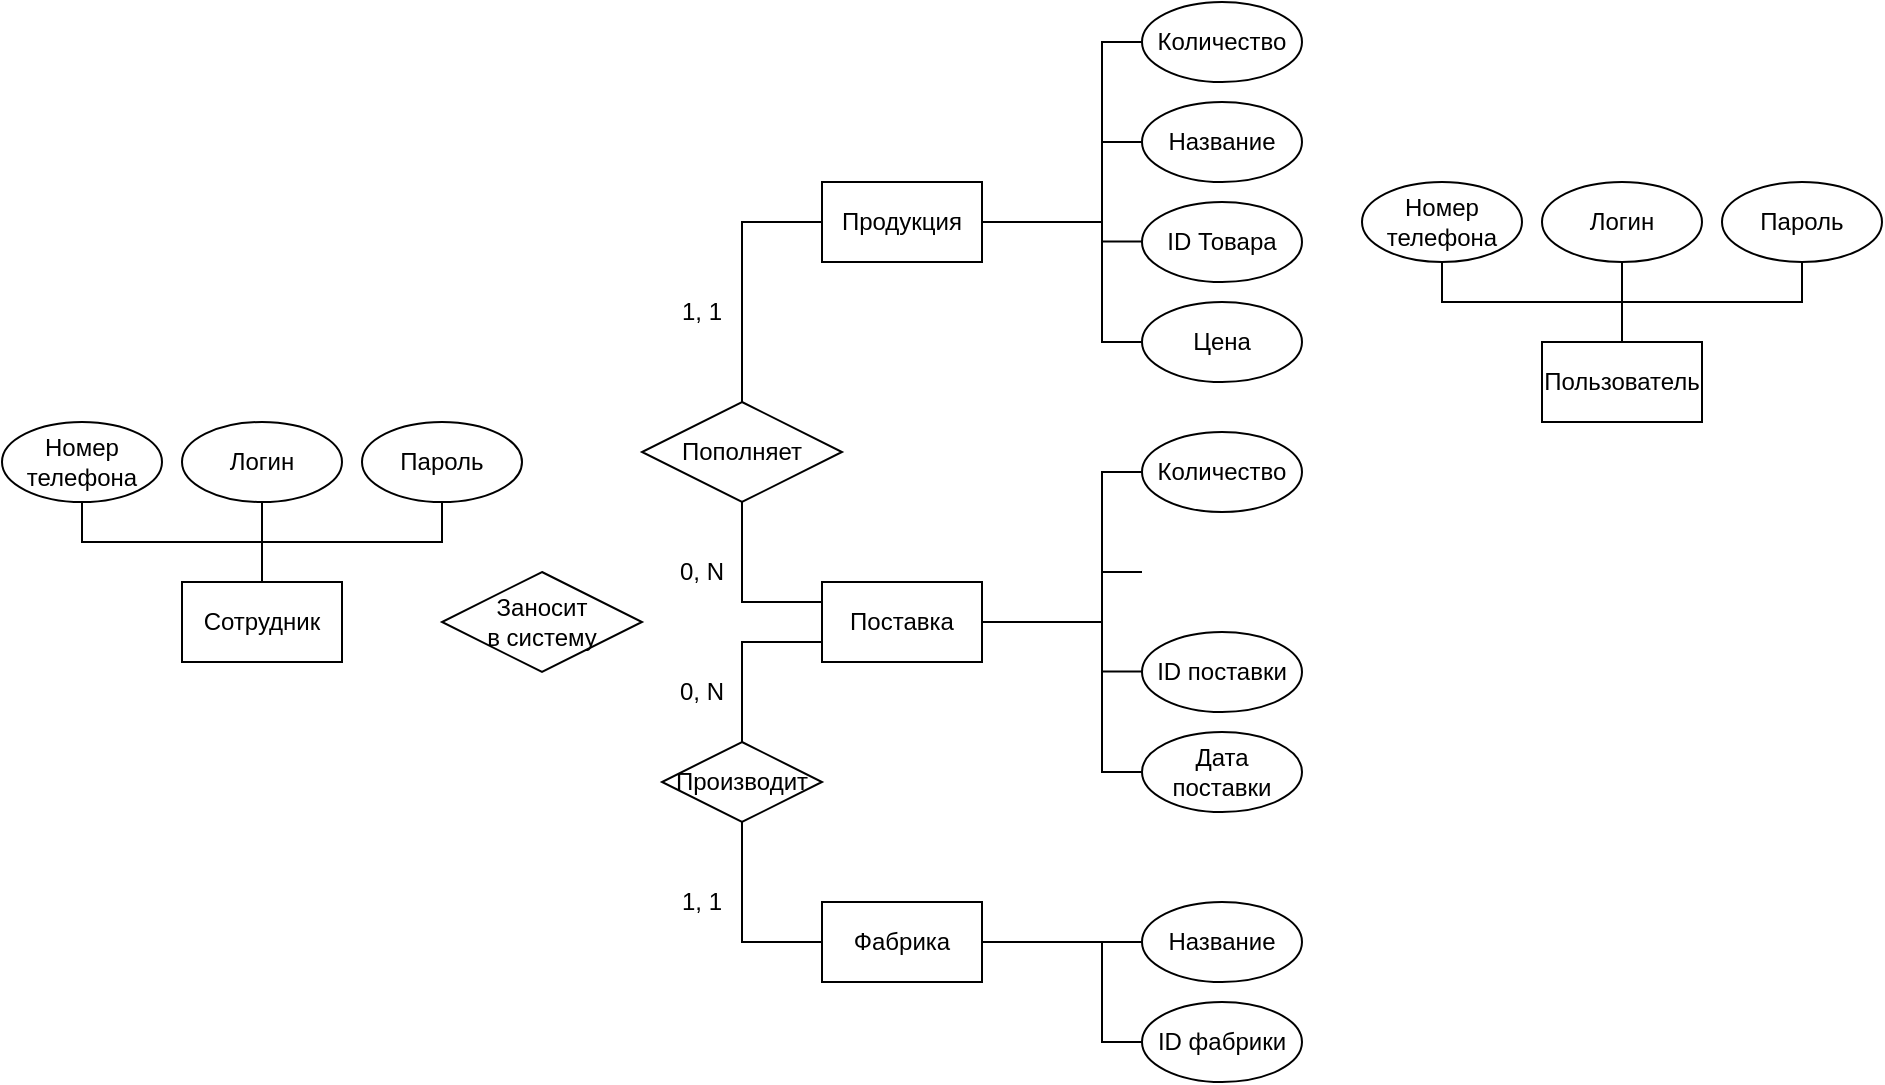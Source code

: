 <mxfile version="22.1.3" type="github">
  <diagram name="Страница — 1" id="OJRPwjM_ZqPg-A0EtJ_c">
    <mxGraphModel dx="2821" dy="1788" grid="1" gridSize="10" guides="1" tooltips="1" connect="1" arrows="1" fold="1" page="1" pageScale="1" pageWidth="827" pageHeight="1169" math="0" shadow="0">
      <root>
        <mxCell id="0" />
        <mxCell id="1" parent="0" />
        <mxCell id="K-1etbnxxpqMj6hJHPy6-2" value="Фабрика" style="rounded=0;whiteSpace=wrap;html=1;" parent="1" vertex="1">
          <mxGeometry x="-620" y="-520" width="80" height="40" as="geometry" />
        </mxCell>
        <mxCell id="K-1etbnxxpqMj6hJHPy6-3" value="Производит" style="rhombus;whiteSpace=wrap;html=1;" parent="1" vertex="1">
          <mxGeometry x="-700" y="-600" width="80" height="40" as="geometry" />
        </mxCell>
        <mxCell id="K-1etbnxxpqMj6hJHPy6-4" value="Поставка" style="rounded=0;whiteSpace=wrap;html=1;" parent="1" vertex="1">
          <mxGeometry x="-620" y="-680" width="80" height="40" as="geometry" />
        </mxCell>
        <mxCell id="K-1etbnxxpqMj6hJHPy6-5" value="Пополняет" style="rhombus;whiteSpace=wrap;html=1;" parent="1" vertex="1">
          <mxGeometry x="-710" y="-770" width="100" height="50" as="geometry" />
        </mxCell>
        <mxCell id="K-1etbnxxpqMj6hJHPy6-7" value="" style="endArrow=none;html=1;rounded=0;exitX=0.5;exitY=1;exitDx=0;exitDy=0;entryX=0;entryY=0.5;entryDx=0;entryDy=0;" parent="1" source="K-1etbnxxpqMj6hJHPy6-3" target="K-1etbnxxpqMj6hJHPy6-2" edge="1">
          <mxGeometry width="50" height="50" relative="1" as="geometry">
            <mxPoint x="-430" y="-590" as="sourcePoint" />
            <mxPoint x="-380" y="-640" as="targetPoint" />
            <Array as="points">
              <mxPoint x="-660" y="-500" />
            </Array>
          </mxGeometry>
        </mxCell>
        <mxCell id="K-1etbnxxpqMj6hJHPy6-8" value="" style="endArrow=none;html=1;rounded=0;exitX=0;exitY=0.75;exitDx=0;exitDy=0;entryX=0.5;entryY=0;entryDx=0;entryDy=0;" parent="1" source="K-1etbnxxpqMj6hJHPy6-4" target="K-1etbnxxpqMj6hJHPy6-3" edge="1">
          <mxGeometry width="50" height="50" relative="1" as="geometry">
            <mxPoint x="-730" y="-685" as="sourcePoint" />
            <mxPoint x="-690" y="-625" as="targetPoint" />
            <Array as="points">
              <mxPoint x="-660" y="-650" />
            </Array>
          </mxGeometry>
        </mxCell>
        <mxCell id="K-1etbnxxpqMj6hJHPy6-9" value="" style="endArrow=none;html=1;rounded=0;exitX=0;exitY=0.25;exitDx=0;exitDy=0;entryX=0.5;entryY=1;entryDx=0;entryDy=0;" parent="1" source="K-1etbnxxpqMj6hJHPy6-4" target="K-1etbnxxpqMj6hJHPy6-5" edge="1">
          <mxGeometry width="50" height="50" relative="1" as="geometry">
            <mxPoint x="-610" y="-640" as="sourcePoint" />
            <mxPoint x="-650" y="-590" as="targetPoint" />
            <Array as="points">
              <mxPoint x="-660" y="-670" />
            </Array>
          </mxGeometry>
        </mxCell>
        <mxCell id="K-1etbnxxpqMj6hJHPy6-10" value="" style="endArrow=none;html=1;rounded=0;entryX=0.5;entryY=0;entryDx=0;entryDy=0;exitX=0;exitY=0.5;exitDx=0;exitDy=0;" parent="1" source="K-1etbnxxpqMj6hJHPy6-21" target="K-1etbnxxpqMj6hJHPy6-5" edge="1">
          <mxGeometry width="50" height="50" relative="1" as="geometry">
            <mxPoint x="-660" y="-920" as="sourcePoint" />
            <mxPoint x="-650" y="-710" as="targetPoint" />
            <Array as="points">
              <mxPoint x="-660" y="-860" />
            </Array>
          </mxGeometry>
        </mxCell>
        <mxCell id="K-1etbnxxpqMj6hJHPy6-14" value="ID поставки" style="ellipse;whiteSpace=wrap;html=1;" parent="1" vertex="1">
          <mxGeometry x="-460" y="-655" width="80" height="40" as="geometry" />
        </mxCell>
        <mxCell id="K-1etbnxxpqMj6hJHPy6-16" value="Дата поставки" style="ellipse;whiteSpace=wrap;html=1;" parent="1" vertex="1">
          <mxGeometry x="-460" y="-605" width="80" height="40" as="geometry" />
        </mxCell>
        <mxCell id="K-1etbnxxpqMj6hJHPy6-18" value="Количество" style="ellipse;whiteSpace=wrap;html=1;" parent="1" vertex="1">
          <mxGeometry x="-460" y="-755" width="80" height="40" as="geometry" />
        </mxCell>
        <mxCell id="K-1etbnxxpqMj6hJHPy6-21" value="Продукция" style="rounded=0;whiteSpace=wrap;html=1;" parent="1" vertex="1">
          <mxGeometry x="-620" y="-880" width="80" height="40" as="geometry" />
        </mxCell>
        <mxCell id="K-1etbnxxpqMj6hJHPy6-23" value="" style="endArrow=none;html=1;rounded=0;exitX=1;exitY=0.5;exitDx=0;exitDy=0;" parent="1" source="K-1etbnxxpqMj6hJHPy6-4" edge="1">
          <mxGeometry width="50" height="50" relative="1" as="geometry">
            <mxPoint x="-390" y="-750" as="sourcePoint" />
            <mxPoint x="-480" y="-660" as="targetPoint" />
          </mxGeometry>
        </mxCell>
        <mxCell id="K-1etbnxxpqMj6hJHPy6-24" value="" style="endArrow=none;html=1;rounded=0;exitX=0;exitY=0.5;exitDx=0;exitDy=0;entryX=0;entryY=0.5;entryDx=0;entryDy=0;" parent="1" source="K-1etbnxxpqMj6hJHPy6-16" target="K-1etbnxxpqMj6hJHPy6-18" edge="1">
          <mxGeometry width="50" height="50" relative="1" as="geometry">
            <mxPoint x="-390" y="-750" as="sourcePoint" />
            <mxPoint x="-340" y="-800" as="targetPoint" />
            <Array as="points">
              <mxPoint x="-480" y="-585" />
              <mxPoint x="-480" y="-735" />
            </Array>
          </mxGeometry>
        </mxCell>
        <mxCell id="K-1etbnxxpqMj6hJHPy6-25" value="" style="endArrow=none;html=1;rounded=0;exitX=0;exitY=0.5;exitDx=0;exitDy=0;" parent="1" edge="1">
          <mxGeometry width="50" height="50" relative="1" as="geometry">
            <mxPoint x="-460" y="-685" as="sourcePoint" />
            <mxPoint x="-480" y="-685" as="targetPoint" />
          </mxGeometry>
        </mxCell>
        <mxCell id="K-1etbnxxpqMj6hJHPy6-26" value="" style="endArrow=none;html=1;rounded=0;exitX=0;exitY=0.5;exitDx=0;exitDy=0;" parent="1" edge="1">
          <mxGeometry width="50" height="50" relative="1" as="geometry">
            <mxPoint x="-460" y="-635.2" as="sourcePoint" />
            <mxPoint x="-480" y="-635.2" as="targetPoint" />
          </mxGeometry>
        </mxCell>
        <mxCell id="K-1etbnxxpqMj6hJHPy6-27" value="Название" style="ellipse;whiteSpace=wrap;html=1;" parent="1" vertex="1">
          <mxGeometry x="-460" y="-520" width="80" height="40" as="geometry" />
        </mxCell>
        <mxCell id="K-1etbnxxpqMj6hJHPy6-28" value="" style="endArrow=none;html=1;rounded=0;exitX=1;exitY=0.5;exitDx=0;exitDy=0;entryX=0;entryY=0.5;entryDx=0;entryDy=0;" parent="1" source="K-1etbnxxpqMj6hJHPy6-2" target="K-1etbnxxpqMj6hJHPy6-27" edge="1">
          <mxGeometry width="50" height="50" relative="1" as="geometry">
            <mxPoint x="-430" y="-630" as="sourcePoint" />
            <mxPoint x="-380" y="-680" as="targetPoint" />
          </mxGeometry>
        </mxCell>
        <mxCell id="K-1etbnxxpqMj6hJHPy6-29" value="ID фабрики" style="ellipse;whiteSpace=wrap;html=1;" parent="1" vertex="1">
          <mxGeometry x="-460" y="-470" width="80" height="40" as="geometry" />
        </mxCell>
        <mxCell id="K-1etbnxxpqMj6hJHPy6-30" value="" style="endArrow=none;html=1;rounded=0;exitX=0;exitY=0.5;exitDx=0;exitDy=0;" parent="1" source="K-1etbnxxpqMj6hJHPy6-29" edge="1">
          <mxGeometry width="50" height="50" relative="1" as="geometry">
            <mxPoint x="-410" y="-630" as="sourcePoint" />
            <mxPoint x="-480" y="-500" as="targetPoint" />
            <Array as="points">
              <mxPoint x="-480" y="-450" />
            </Array>
          </mxGeometry>
        </mxCell>
        <mxCell id="K-1etbnxxpqMj6hJHPy6-35" value="Название" style="ellipse;whiteSpace=wrap;html=1;" parent="1" vertex="1">
          <mxGeometry x="-460" y="-920" width="80" height="40" as="geometry" />
        </mxCell>
        <mxCell id="K-1etbnxxpqMj6hJHPy6-36" value="ID Товара" style="ellipse;whiteSpace=wrap;html=1;" parent="1" vertex="1">
          <mxGeometry x="-460" y="-870" width="80" height="40" as="geometry" />
        </mxCell>
        <mxCell id="K-1etbnxxpqMj6hJHPy6-37" value="Цена" style="ellipse;whiteSpace=wrap;html=1;" parent="1" vertex="1">
          <mxGeometry x="-460" y="-820" width="80" height="40" as="geometry" />
        </mxCell>
        <mxCell id="K-1etbnxxpqMj6hJHPy6-38" value="Количество" style="ellipse;whiteSpace=wrap;html=1;" parent="1" vertex="1">
          <mxGeometry x="-460" y="-970" width="80" height="40" as="geometry" />
        </mxCell>
        <mxCell id="K-1etbnxxpqMj6hJHPy6-40" value="" style="endArrow=none;html=1;rounded=0;exitX=0;exitY=0.5;exitDx=0;exitDy=0;entryX=0;entryY=0.5;entryDx=0;entryDy=0;" parent="1" source="K-1etbnxxpqMj6hJHPy6-37" target="K-1etbnxxpqMj6hJHPy6-38" edge="1">
          <mxGeometry width="50" height="50" relative="1" as="geometry">
            <mxPoint x="-390" y="-965" as="sourcePoint" />
            <mxPoint x="-340" y="-1015" as="targetPoint" />
            <Array as="points">
              <mxPoint x="-480" y="-800" />
              <mxPoint x="-480" y="-950" />
            </Array>
          </mxGeometry>
        </mxCell>
        <mxCell id="K-1etbnxxpqMj6hJHPy6-41" value="" style="endArrow=none;html=1;rounded=0;exitX=0;exitY=0.5;exitDx=0;exitDy=0;" parent="1" source="K-1etbnxxpqMj6hJHPy6-35" edge="1">
          <mxGeometry width="50" height="50" relative="1" as="geometry">
            <mxPoint x="-420" y="-865" as="sourcePoint" />
            <mxPoint x="-480" y="-900" as="targetPoint" />
          </mxGeometry>
        </mxCell>
        <mxCell id="K-1etbnxxpqMj6hJHPy6-42" value="" style="endArrow=none;html=1;rounded=0;exitX=0;exitY=0.5;exitDx=0;exitDy=0;" parent="1" edge="1">
          <mxGeometry width="50" height="50" relative="1" as="geometry">
            <mxPoint x="-460" y="-850.2" as="sourcePoint" />
            <mxPoint x="-480" y="-850.2" as="targetPoint" />
          </mxGeometry>
        </mxCell>
        <mxCell id="K-1etbnxxpqMj6hJHPy6-43" value="" style="endArrow=none;html=1;rounded=0;exitX=1;exitY=0.5;exitDx=0;exitDy=0;" parent="1" source="K-1etbnxxpqMj6hJHPy6-21" edge="1">
          <mxGeometry width="50" height="50" relative="1" as="geometry">
            <mxPoint x="-480" y="-760" as="sourcePoint" />
            <mxPoint x="-480" y="-860" as="targetPoint" />
          </mxGeometry>
        </mxCell>
        <mxCell id="K-1etbnxxpqMj6hJHPy6-44" value="1, 1" style="text;html=1;strokeColor=none;fillColor=none;align=center;verticalAlign=middle;whiteSpace=wrap;rounded=0;" parent="1" vertex="1">
          <mxGeometry x="-710" y="-535" width="60" height="30" as="geometry" />
        </mxCell>
        <mxCell id="K-1etbnxxpqMj6hJHPy6-45" value="0, N" style="text;html=1;strokeColor=none;fillColor=none;align=center;verticalAlign=middle;whiteSpace=wrap;rounded=0;" parent="1" vertex="1">
          <mxGeometry x="-710" y="-640" width="60" height="30" as="geometry" />
        </mxCell>
        <mxCell id="K-1etbnxxpqMj6hJHPy6-46" value="0, N" style="text;html=1;strokeColor=none;fillColor=none;align=center;verticalAlign=middle;whiteSpace=wrap;rounded=0;" parent="1" vertex="1">
          <mxGeometry x="-710" y="-700" width="60" height="30" as="geometry" />
        </mxCell>
        <mxCell id="K-1etbnxxpqMj6hJHPy6-48" value="1, 1" style="text;html=1;strokeColor=none;fillColor=none;align=center;verticalAlign=middle;whiteSpace=wrap;rounded=0;" parent="1" vertex="1">
          <mxGeometry x="-710" y="-830" width="60" height="30" as="geometry" />
        </mxCell>
        <mxCell id="k0u4FyNp88bf4syOmFUP-1" value="Пользователь" style="rounded=0;whiteSpace=wrap;html=1;" parent="1" vertex="1">
          <mxGeometry x="-260" y="-800" width="80" height="40" as="geometry" />
        </mxCell>
        <mxCell id="k0u4FyNp88bf4syOmFUP-5" value="Номер&lt;br&gt;телефона" style="ellipse;whiteSpace=wrap;html=1;" parent="1" vertex="1">
          <mxGeometry x="-350" y="-880" width="80" height="40" as="geometry" />
        </mxCell>
        <mxCell id="k0u4FyNp88bf4syOmFUP-6" value="Логин" style="ellipse;whiteSpace=wrap;html=1;" parent="1" vertex="1">
          <mxGeometry x="-260" y="-880" width="80" height="40" as="geometry" />
        </mxCell>
        <mxCell id="k0u4FyNp88bf4syOmFUP-7" value="Пароль" style="ellipse;whiteSpace=wrap;html=1;" parent="1" vertex="1">
          <mxGeometry x="-170" y="-880" width="80" height="40" as="geometry" />
        </mxCell>
        <mxCell id="k0u4FyNp88bf4syOmFUP-8" value="" style="endArrow=none;html=1;rounded=0;entryX=0.5;entryY=1;entryDx=0;entryDy=0;exitX=0.5;exitY=1;exitDx=0;exitDy=0;" parent="1" source="k0u4FyNp88bf4syOmFUP-7" target="k0u4FyNp88bf4syOmFUP-5" edge="1">
          <mxGeometry width="50" height="50" relative="1" as="geometry">
            <mxPoint x="-210" y="-700" as="sourcePoint" />
            <mxPoint x="-210" y="-750" as="targetPoint" />
            <Array as="points">
              <mxPoint x="-130" y="-820" />
              <mxPoint x="-310" y="-820" />
            </Array>
          </mxGeometry>
        </mxCell>
        <mxCell id="k0u4FyNp88bf4syOmFUP-9" value="" style="endArrow=none;html=1;rounded=0;entryX=0.5;entryY=1;entryDx=0;entryDy=0;exitX=0.5;exitY=0;exitDx=0;exitDy=0;" parent="1" source="k0u4FyNp88bf4syOmFUP-1" target="k0u4FyNp88bf4syOmFUP-6" edge="1">
          <mxGeometry width="50" height="50" relative="1" as="geometry">
            <mxPoint x="-190" y="-760" as="sourcePoint" />
            <mxPoint x="-140" y="-810" as="targetPoint" />
          </mxGeometry>
        </mxCell>
        <mxCell id="k0u4FyNp88bf4syOmFUP-12" value="Сотрудник" style="rounded=0;whiteSpace=wrap;html=1;" parent="1" vertex="1">
          <mxGeometry x="-940" y="-680" width="80" height="40" as="geometry" />
        </mxCell>
        <mxCell id="k0u4FyNp88bf4syOmFUP-13" value="Номер&lt;br&gt;телефона" style="ellipse;whiteSpace=wrap;html=1;" parent="1" vertex="1">
          <mxGeometry x="-1030" y="-760" width="80" height="40" as="geometry" />
        </mxCell>
        <mxCell id="k0u4FyNp88bf4syOmFUP-14" value="Логин" style="ellipse;whiteSpace=wrap;html=1;" parent="1" vertex="1">
          <mxGeometry x="-940" y="-760" width="80" height="40" as="geometry" />
        </mxCell>
        <mxCell id="k0u4FyNp88bf4syOmFUP-15" value="Пароль" style="ellipse;whiteSpace=wrap;html=1;" parent="1" vertex="1">
          <mxGeometry x="-850" y="-760" width="80" height="40" as="geometry" />
        </mxCell>
        <mxCell id="k0u4FyNp88bf4syOmFUP-16" value="" style="endArrow=none;html=1;rounded=0;entryX=0.5;entryY=1;entryDx=0;entryDy=0;exitX=0.5;exitY=1;exitDx=0;exitDy=0;" parent="1" source="k0u4FyNp88bf4syOmFUP-15" target="k0u4FyNp88bf4syOmFUP-13" edge="1">
          <mxGeometry width="50" height="50" relative="1" as="geometry">
            <mxPoint x="-890" y="-580" as="sourcePoint" />
            <mxPoint x="-890" y="-630" as="targetPoint" />
            <Array as="points">
              <mxPoint x="-810" y="-700" />
              <mxPoint x="-990" y="-700" />
            </Array>
          </mxGeometry>
        </mxCell>
        <mxCell id="k0u4FyNp88bf4syOmFUP-17" value="" style="endArrow=none;html=1;rounded=0;entryX=0.5;entryY=1;entryDx=0;entryDy=0;exitX=0.5;exitY=0;exitDx=0;exitDy=0;" parent="1" source="k0u4FyNp88bf4syOmFUP-12" target="k0u4FyNp88bf4syOmFUP-14" edge="1">
          <mxGeometry width="50" height="50" relative="1" as="geometry">
            <mxPoint x="-870" y="-640" as="sourcePoint" />
            <mxPoint x="-820" y="-690" as="targetPoint" />
          </mxGeometry>
        </mxCell>
        <mxCell id="uESoB4eqvGE0R4rqB3tI-2" value="Заносит&lt;br&gt;в систему" style="rhombus;whiteSpace=wrap;html=1;" vertex="1" parent="1">
          <mxGeometry x="-810" y="-685" width="100" height="50" as="geometry" />
        </mxCell>
      </root>
    </mxGraphModel>
  </diagram>
</mxfile>
